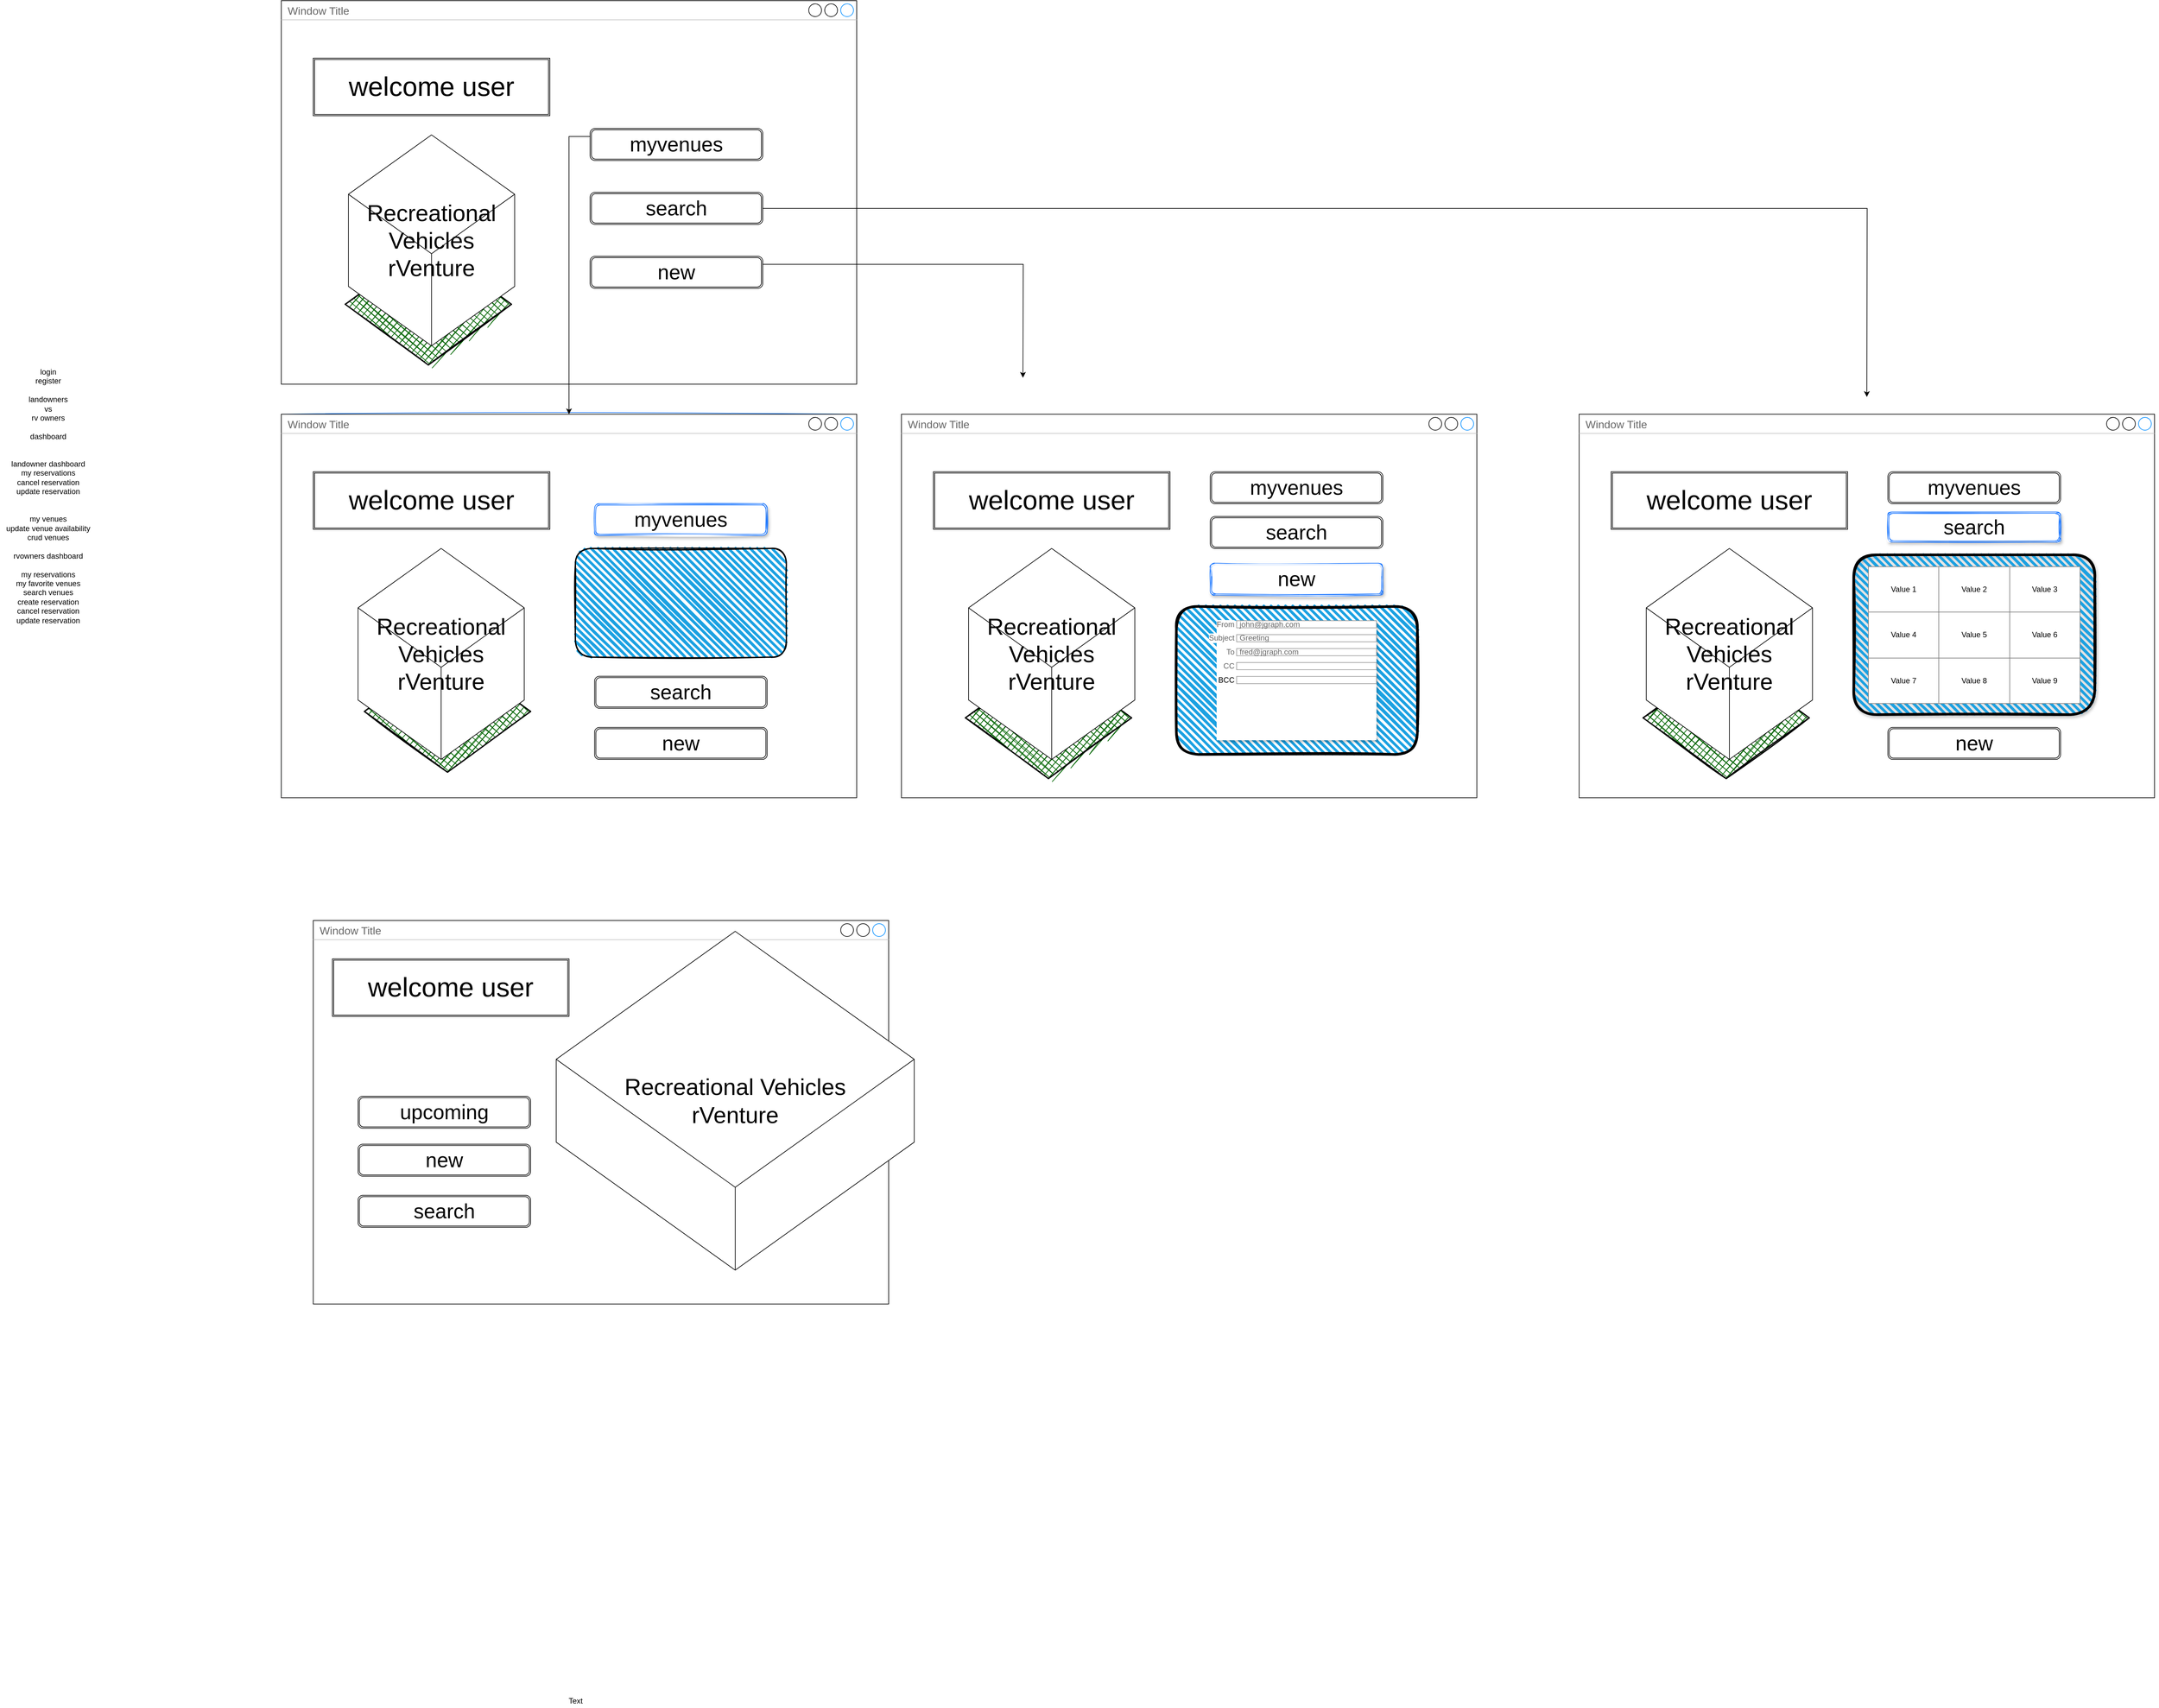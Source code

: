 <mxfile version="13.7.5" type="github">
  <diagram name="Page-1" id="f1b7ffb7-ca1e-a977-7cf5-a751b3c06c05">
    <mxGraphModel dx="3046" dy="5310" grid="1" gridSize="10" guides="1" tooltips="1" connect="1" arrows="1" fold="1" page="1" pageScale="1" pageWidth="826" pageHeight="1169" background="#ffffff" math="0" shadow="0">
      <root>
        <mxCell id="0" />
        <mxCell id="1" parent="0" />
        <mxCell id="6JME2ySkFKjzwElfkABd-64" value="login&lt;br&gt;register&lt;br&gt;&lt;br&gt;landowners&lt;br&gt;vs&lt;br&gt;rv owners&lt;br&gt;&lt;br&gt;dashboard&lt;br&gt;&lt;br&gt;&lt;br&gt;landowner dashboard&lt;br&gt;my reservations&lt;br&gt;cancel reservation&lt;br&gt;update reservation&lt;br&gt;&lt;br&gt;&lt;br&gt;my venues&lt;br&gt;update venue availability&lt;br&gt;crud venues&lt;br&gt;&lt;br&gt;rvowners dashboard&lt;br&gt;&lt;br&gt;my reservations&lt;br&gt;my favorite venues&lt;br&gt;search venues&lt;br&gt;create reservation&lt;br&gt;cancel reservation&lt;br&gt;update reservation" style="text;html=1;align=center;verticalAlign=middle;resizable=0;points=[];autosize=1;" vertex="1" parent="1">
          <mxGeometry x="-780" y="-2420" width="150" height="390" as="geometry" />
        </mxCell>
        <mxCell id="6JME2ySkFKjzwElfkABd-65" value="Text" style="text;html=1;align=center;verticalAlign=middle;resizable=0;points=[];autosize=1;" vertex="1" parent="1">
          <mxGeometry x="100" y="-350" width="40" height="20" as="geometry" />
        </mxCell>
        <mxCell id="6JME2ySkFKjzwElfkABd-75" value="Window Title" style="strokeWidth=1;shadow=0;dashed=0;align=center;html=1;shape=mxgraph.mockup.containers.window;align=left;verticalAlign=top;spacingLeft=8;strokeColor2=#008cff;strokeColor3=#c4c4c4;fontColor=#666666;mainText=;fontSize=17;labelBackgroundColor=none;" vertex="1" parent="1">
          <mxGeometry x="-290" y="-1561" width="900" height="600" as="geometry" />
        </mxCell>
        <mxCell id="6JME2ySkFKjzwElfkABd-76" value="&lt;font style=&quot;font-size: 36px&quot;&gt;Recreational Vehicles&lt;br&gt;rVenture&lt;/font&gt;" style="html=1;whiteSpace=wrap;shape=isoCube2;backgroundOutline=1;isoAngle=21.855;rotation=0;" vertex="1" parent="1">
          <mxGeometry x="90" y="-1544" width="560" height="530" as="geometry" />
        </mxCell>
        <mxCell id="6JME2ySkFKjzwElfkABd-77" value="&lt;font style=&quot;font-size: 42px&quot;&gt;welcome user&lt;/font&gt;" style="shape=ext;double=1;rounded=0;whiteSpace=wrap;html=1;" vertex="1" parent="1">
          <mxGeometry x="-260" y="-1501" width="370" height="90" as="geometry" />
        </mxCell>
        <mxCell id="6JME2ySkFKjzwElfkABd-78" value="&lt;font style=&quot;font-size: 32px&quot;&gt;upcoming&lt;/font&gt;" style="shape=ext;double=1;rounded=1;whiteSpace=wrap;html=1;" vertex="1" parent="1">
          <mxGeometry x="-220" y="-1286" width="270" height="50" as="geometry" />
        </mxCell>
        <mxCell id="6JME2ySkFKjzwElfkABd-79" value="&lt;font style=&quot;font-size: 32px&quot;&gt;new&lt;/font&gt;" style="shape=ext;double=1;rounded=1;whiteSpace=wrap;html=1;" vertex="1" parent="1">
          <mxGeometry x="-220" y="-1211" width="270" height="50" as="geometry" />
        </mxCell>
        <mxCell id="6JME2ySkFKjzwElfkABd-80" value="&lt;font style=&quot;font-size: 32px&quot;&gt;search&lt;/font&gt;" style="shape=ext;double=1;rounded=1;whiteSpace=wrap;html=1;" vertex="1" parent="1">
          <mxGeometry x="-220" y="-1131" width="270" height="50" as="geometry" />
        </mxCell>
        <mxCell id="6JME2ySkFKjzwElfkABd-85" value="" style="group;sketch=1;strokeColor=#1C77FF;" vertex="1" connectable="0" parent="1">
          <mxGeometry x="-340" y="-2353" width="900" height="600" as="geometry" />
        </mxCell>
        <mxCell id="6JME2ySkFKjzwElfkABd-67" value="Window Title" style="strokeWidth=1;shadow=0;dashed=0;align=center;html=1;shape=mxgraph.mockup.containers.window;align=left;verticalAlign=top;spacingLeft=8;strokeColor2=#008cff;strokeColor3=#c4c4c4;fontColor=#666666;mainText=;fontSize=17;labelBackgroundColor=none;" vertex="1" parent="6JME2ySkFKjzwElfkABd-85">
          <mxGeometry width="900" height="600" as="geometry" />
        </mxCell>
        <mxCell id="6JME2ySkFKjzwElfkABd-74" value="" style="rhombus;whiteSpace=wrap;html=1;strokeWidth=2;fillWeight=-1;hachureGap=8;fillStyle=cross-hatch;fillColor=#006600;sketch=1;rotation=0;" vertex="1" parent="6JME2ySkFKjzwElfkABd-85">
          <mxGeometry x="130" y="370" width="260" height="190" as="geometry" />
        </mxCell>
        <mxCell id="6JME2ySkFKjzwElfkABd-72" value="&lt;font style=&quot;font-size: 36px&quot;&gt;Recreational Vehicles&lt;br&gt;rVenture&lt;/font&gt;" style="html=1;whiteSpace=wrap;shape=isoCube2;backgroundOutline=1;isoAngle=21.855;rotation=0;" vertex="1" parent="6JME2ySkFKjzwElfkABd-85">
          <mxGeometry x="120" y="210" width="260" height="330" as="geometry" />
        </mxCell>
        <mxCell id="6JME2ySkFKjzwElfkABd-68" value="&lt;font style=&quot;font-size: 42px&quot;&gt;welcome user&lt;/font&gt;" style="shape=ext;double=1;rounded=0;whiteSpace=wrap;html=1;" vertex="1" parent="6JME2ySkFKjzwElfkABd-85">
          <mxGeometry x="50" y="90" width="370" height="90" as="geometry" />
        </mxCell>
        <mxCell id="6JME2ySkFKjzwElfkABd-69" value="&lt;font style=&quot;font-size: 32px&quot;&gt;myvenues&lt;/font&gt;" style="shape=ext;double=1;rounded=1;whiteSpace=wrap;html=1;strokeColor=#1C77FF;sketch=1;shadow=1;glass=0;" vertex="1" parent="6JME2ySkFKjzwElfkABd-85">
          <mxGeometry x="490" y="140" width="270" height="50" as="geometry" />
        </mxCell>
        <mxCell id="6JME2ySkFKjzwElfkABd-70" value="&lt;font style=&quot;font-size: 32px&quot;&gt;new&lt;/font&gt;" style="shape=ext;double=1;rounded=1;whiteSpace=wrap;html=1;" vertex="1" parent="6JME2ySkFKjzwElfkABd-85">
          <mxGeometry x="490" y="490" width="270" height="50" as="geometry" />
        </mxCell>
        <mxCell id="6JME2ySkFKjzwElfkABd-71" value="&lt;font style=&quot;font-size: 32px&quot;&gt;search&lt;/font&gt;" style="shape=ext;double=1;rounded=1;whiteSpace=wrap;html=1;" vertex="1" parent="6JME2ySkFKjzwElfkABd-85">
          <mxGeometry x="490" y="410" width="270" height="50" as="geometry" />
        </mxCell>
        <mxCell id="6JME2ySkFKjzwElfkABd-81" value="&lt;span style=&quot;color: rgba(0 , 0 , 0 , 0) ; font-family: monospace ; font-size: 0px&quot;&gt;%3CmxGraphModel%3E%3Croot%3E%3CmxCell%20id%3D%220%22%2F%3E%3CmxCell%20id%3D%221%22%20parent%3D%220%22%2F%3E%3CmxCell%20id%3D%222%22%20value%3D%22%22%20style%3D%22group%22%20vertex%3D%221%22%20connectable%3D%220%22%20parent%3D%221%22%3E%3CmxGeometry%20x%3D%22-340%22%20y%3D%22-3000%22%20width%3D%22900%22%20height%3D%22600%22%20as%3D%22geometry%22%2F%3E%3C%2FmxCell%3E%3CmxCell%20id%3D%223%22%20value%3D%22%22%20style%3D%22group%22%20vertex%3D%221%22%20connectable%3D%220%22%20parent%3D%222%22%3E%3CmxGeometry%20width%3D%22900%22%20height%3D%22600%22%20as%3D%22geometry%22%2F%3E%3C%2FmxCell%3E%3CmxCell%20id%3D%224%22%20value%3D%22Window%20Title%22%20style%3D%22strokeWidth%3D1%3Bshadow%3D0%3Bdashed%3D0%3Balign%3Dcenter%3Bhtml%3D1%3Bshape%3Dmxgraph.mockup.containers.window%3Balign%3Dleft%3BverticalAlign%3Dtop%3BspacingLeft%3D8%3BstrokeColor2%3D%23008cff%3BstrokeColor3%3D%23c4c4c4%3BfontColor%3D%23666666%3BmainText%3D%3BfontSize%3D17%3BlabelBackgroundColor%3Dnone%3B%22%20vertex%3D%221%22%20parent%3D%223%22%3E%3CmxGeometry%20width%3D%22900%22%20height%3D%22600%22%20as%3D%22geometry%22%2F%3E%3C%2FmxCell%3E%3CmxCell%20id%3D%225%22%20value%3D%22%22%20style%3D%22rhombus%3BwhiteSpace%3Dwrap%3Bhtml%3D1%3BstrokeWidth%3D2%3BfillWeight%3D-1%3BhachureGap%3D8%3BfillStyle%3Dcross-hatch%3BfillColor%3D%23006600%3Bsketch%3D1%3Brotation%3D0%3B%22%20vertex%3D%221%22%20parent%3D%223%22%3E%3CmxGeometry%20x%3D%22100%22%20y%3D%22380%22%20width%3D%22260%22%20height%3D%22190%22%20as%3D%22geometry%22%2F%3E%3C%2FmxCell%3E%3CmxCell%20id%3D%226%22%20value%3D%22%26lt%3Bfont%20style%3D%26quot%3Bfont-size%3A%2036px%26quot%3B%26gt%3BRecreational%20Vehicles%26lt%3Bbr%26gt%3BrVenture%26lt%3B%2Ffont%26gt%3B%22%20style%3D%22html%3D1%3BwhiteSpace%3Dwrap%3Bshape%3DisoCube2%3BbackgroundOutline%3D1%3BisoAngle%3D21.855%3Brotation%3D0%3B%22%20vertex%3D%221%22%20parent%3D%223%22%3E%3CmxGeometry%20x%3D%22105%22%20y%3D%22210%22%20width%3D%22260%22%20height%3D%22330%22%20as%3D%22geometry%22%2F%3E%3C%2FmxCell%3E%3CmxCell%20id%3D%227%22%20value%3D%22%26lt%3Bfont%20style%3D%26quot%3Bfont-size%3A%2042px%26quot%3B%26gt%3Bwelcome%20user%26lt%3B%2Ffont%26gt%3B%22%20style%3D%22shape%3Dext%3Bdouble%3D1%3Brounded%3D0%3BwhiteSpace%3Dwrap%3Bhtml%3D1%3B%22%20vertex%3D%221%22%20parent%3D%223%22%3E%3CmxGeometry%20x%3D%2250%22%20y%3D%2290%22%20width%3D%22370%22%20height%3D%2290%22%20as%3D%22geometry%22%2F%3E%3C%2FmxCell%3E%3CmxCell%20id%3D%228%22%20value%3D%22%26lt%3Bfont%20style%3D%26quot%3Bfont-size%3A%2032px%26quot%3B%26gt%3Bmyvenues%26lt%3B%2Ffont%26gt%3B%22%20style%3D%22shape%3Dext%3Bdouble%3D1%3Brounded%3D1%3BwhiteSpace%3Dwrap%3Bhtml%3D1%3B%22%20vertex%3D%221%22%20parent%3D%223%22%3E%3CmxGeometry%20x%3D%22483%22%20y%3D%22200%22%20width%3D%22270%22%20height%3D%2250%22%20as%3D%22geometry%22%2F%3E%3C%2FmxCell%3E%3CmxCell%20id%3D%229%22%20value%3D%22%26lt%3Bfont%20style%3D%26quot%3Bfont-size%3A%2032px%26quot%3B%26gt%3Bnew%26lt%3B%2Ffont%26gt%3B%22%20style%3D%22shape%3Dext%3Bdouble%3D1%3Brounded%3D1%3BwhiteSpace%3Dwrap%3Bhtml%3D1%3B%22%20vertex%3D%221%22%20parent%3D%223%22%3E%3CmxGeometry%20x%3D%22483%22%20y%3D%22400%22%20width%3D%22270%22%20height%3D%2250%22%20as%3D%22geometry%22%2F%3E%3C%2FmxCell%3E%3CmxCell%20id%3D%2210%22%20value%3D%22%26lt%3Bfont%20style%3D%26quot%3Bfont-size%3A%2032px%26quot%3B%26gt%3Bsearch%26lt%3B%2Ffont%26gt%3B%22%20style%3D%22shape%3Dext%3Bdouble%3D1%3Brounded%3D1%3BwhiteSpace%3Dwrap%3Bhtml%3D1%3B%22%20vertex%3D%221%22%20parent%3D%223%22%3E%3CmxGeometry%20x%3D%22483%22%20y%3D%22300%22%20width%3D%22270%22%20height%3D%2250%22%20as%3D%22geometry%22%2F%3E%3C%2FmxCell%3E%3C%2Froot%3E%3C%2FmxGraphModel%3E&lt;/span&gt;" style="rounded=1;whiteSpace=wrap;html=1;strokeWidth=2;fillWeight=4;hachureGap=8;hachureAngle=45;fillColor=#1ba1e2;sketch=1;" vertex="1" parent="6JME2ySkFKjzwElfkABd-85">
          <mxGeometry x="460" y="210" width="330" height="170" as="geometry" />
        </mxCell>
        <mxCell id="6JME2ySkFKjzwElfkABd-99" value="" style="group" vertex="1" connectable="0" parent="1">
          <mxGeometry x="-340" y="-3000" width="900" height="600" as="geometry" />
        </mxCell>
        <mxCell id="6JME2ySkFKjzwElfkABd-86" value="" style="group" vertex="1" connectable="0" parent="6JME2ySkFKjzwElfkABd-99">
          <mxGeometry width="900" height="600" as="geometry" />
        </mxCell>
        <mxCell id="6JME2ySkFKjzwElfkABd-87" value="Window Title" style="strokeWidth=1;shadow=0;dashed=0;align=center;html=1;shape=mxgraph.mockup.containers.window;align=left;verticalAlign=top;spacingLeft=8;strokeColor2=#008cff;strokeColor3=#c4c4c4;fontColor=#666666;mainText=;fontSize=17;labelBackgroundColor=none;" vertex="1" parent="6JME2ySkFKjzwElfkABd-86">
          <mxGeometry width="900" height="600" as="geometry" />
        </mxCell>
        <mxCell id="6JME2ySkFKjzwElfkABd-88" value="" style="rhombus;whiteSpace=wrap;html=1;strokeWidth=2;fillWeight=-1;hachureGap=8;fillStyle=cross-hatch;fillColor=#006600;sketch=1;rotation=0;" vertex="1" parent="6JME2ySkFKjzwElfkABd-86">
          <mxGeometry x="100" y="380" width="260" height="190" as="geometry" />
        </mxCell>
        <mxCell id="6JME2ySkFKjzwElfkABd-89" value="&lt;font style=&quot;font-size: 36px&quot;&gt;Recreational Vehicles&lt;br&gt;rVenture&lt;/font&gt;" style="html=1;whiteSpace=wrap;shape=isoCube2;backgroundOutline=1;isoAngle=21.855;rotation=0;" vertex="1" parent="6JME2ySkFKjzwElfkABd-86">
          <mxGeometry x="105" y="210" width="260" height="330" as="geometry" />
        </mxCell>
        <mxCell id="6JME2ySkFKjzwElfkABd-90" value="&lt;font style=&quot;font-size: 42px&quot;&gt;welcome user&lt;/font&gt;" style="shape=ext;double=1;rounded=0;whiteSpace=wrap;html=1;" vertex="1" parent="6JME2ySkFKjzwElfkABd-86">
          <mxGeometry x="50" y="90" width="370" height="90" as="geometry" />
        </mxCell>
        <mxCell id="6JME2ySkFKjzwElfkABd-91" value="&lt;font style=&quot;font-size: 32px&quot;&gt;myvenues&lt;/font&gt;" style="shape=ext;double=1;rounded=1;whiteSpace=wrap;html=1;" vertex="1" parent="6JME2ySkFKjzwElfkABd-86">
          <mxGeometry x="483" y="200" width="270" height="50" as="geometry" />
        </mxCell>
        <mxCell id="6JME2ySkFKjzwElfkABd-92" value="&lt;font style=&quot;font-size: 32px&quot;&gt;new&lt;/font&gt;" style="shape=ext;double=1;rounded=1;whiteSpace=wrap;html=1;" vertex="1" parent="6JME2ySkFKjzwElfkABd-86">
          <mxGeometry x="483" y="400" width="270" height="50" as="geometry" />
        </mxCell>
        <mxCell id="6JME2ySkFKjzwElfkABd-93" value="&lt;font style=&quot;font-size: 32px&quot;&gt;search&lt;/font&gt;" style="shape=ext;double=1;rounded=1;whiteSpace=wrap;html=1;" vertex="1" parent="6JME2ySkFKjzwElfkABd-86">
          <mxGeometry x="483" y="300" width="270" height="50" as="geometry" />
        </mxCell>
        <mxCell id="6JME2ySkFKjzwElfkABd-100" value="" style="group;shadow=1;strokeWidth=4;rounded=0;glass=0;sketch=1;perimeterSpacing=3;" vertex="1" connectable="0" parent="1">
          <mxGeometry x="630" y="-2353" width="900" height="600" as="geometry" />
        </mxCell>
        <mxCell id="6JME2ySkFKjzwElfkABd-101" value="" style="group" vertex="1" connectable="0" parent="6JME2ySkFKjzwElfkABd-100">
          <mxGeometry width="900" height="600" as="geometry" />
        </mxCell>
        <mxCell id="6JME2ySkFKjzwElfkABd-102" value="Window Title" style="strokeWidth=1;shadow=0;dashed=0;align=center;html=1;shape=mxgraph.mockup.containers.window;align=left;verticalAlign=top;spacingLeft=8;strokeColor2=#008cff;strokeColor3=#c4c4c4;fontColor=#666666;mainText=;fontSize=17;labelBackgroundColor=none;" vertex="1" parent="6JME2ySkFKjzwElfkABd-101">
          <mxGeometry width="900" height="600" as="geometry" />
        </mxCell>
        <mxCell id="6JME2ySkFKjzwElfkABd-137" value="&lt;span style=&quot;color: rgba(0 , 0 , 0 , 0) ; font-family: monospace ; font-size: 0px ; background-color: rgb(255 , 255 , 255)&quot;&gt;%3CmxGraphModel%3E%3Croot%3E%3CmxCell%20id%3D%220%22%2F%3E%3CmxCell%20id%3D%221%22%20parent%3D%220%22%2F%3E%3CmxCell%20id%3D%222%22%20value%3D%22%22%20style%3D%22group%22%20vertex%3D%221%22%20connectable%3D%220%22%20parent%3D%221%22%3E%3CmxGeometry%20x%3D%22-340%22%20y%3D%22-3000%22%20width%3D%22900%22%20height%3D%22600%22%20as%3D%22geometry%22%2F%3E%3C%2FmxCell%3E%3CmxCell%20id%3D%223%22%20value%3D%22%22%20style%3D%22group%22%20vertex%3D%221%22%20connectable%3D%220%22%20parent%3D%222%22%3E%3CmxGeometry%20width%3D%22900%22%20height%3D%22600%22%20as%3D%22geometry%22%2F%3E%3C%2FmxCell%3E%3CmxCell%20id%3D%224%22%20value%3D%22Window%20Title%22%20style%3D%22strokeWidth%3D1%3Bshadow%3D0%3Bdashed%3D0%3Balign%3Dcenter%3Bhtml%3D1%3Bshape%3Dmxgraph.mockup.containers.window%3Balign%3Dleft%3BverticalAlign%3Dtop%3BspacingLeft%3D8%3BstrokeColor2%3D%23008cff%3BstrokeColor3%3D%23c4c4c4%3BfontColor%3D%23666666%3BmainText%3D%3BfontSize%3D17%3BlabelBackgroundColor%3Dnone%3B%22%20vertex%3D%221%22%20parent%3D%223%22%3E%3CmxGeometry%20width%3D%22900%22%20height%3D%22600%22%20as%3D%22geometry%22%2F%3E%3C%2FmxCell%3E%3CmxCell%20id%3D%225%22%20value%3D%22%22%20style%3D%22rhombus%3BwhiteSpace%3Dwrap%3Bhtml%3D1%3BstrokeWidth%3D2%3BfillWeight%3D-1%3BhachureGap%3D8%3BfillStyle%3Dcross-hatch%3BfillColor%3D%23006600%3Bsketch%3D1%3Brotation%3D0%3B%22%20vertex%3D%221%22%20parent%3D%223%22%3E%3CmxGeometry%20x%3D%22100%22%20y%3D%22380%22%20width%3D%22260%22%20height%3D%22190%22%20as%3D%22geometry%22%2F%3E%3C%2FmxCell%3E%3CmxCell%20id%3D%226%22%20value%3D%22%26lt%3Bfont%20style%3D%26quot%3Bfont-size%3A%2036px%26quot%3B%26gt%3BRecreational%20Vehicles%26lt%3Bbr%26gt%3BrVenture%26lt%3B%2Ffont%26gt%3B%22%20style%3D%22html%3D1%3BwhiteSpace%3Dwrap%3Bshape%3DisoCube2%3BbackgroundOutline%3D1%3BisoAngle%3D21.855%3Brotation%3D0%3B%22%20vertex%3D%221%22%20parent%3D%223%22%3E%3CmxGeometry%20x%3D%22105%22%20y%3D%22210%22%20width%3D%22260%22%20height%3D%22330%22%20as%3D%22geometry%22%2F%3E%3C%2FmxCell%3E%3CmxCell%20id%3D%227%22%20value%3D%22%26lt%3Bfont%20style%3D%26quot%3Bfont-size%3A%2042px%26quot%3B%26gt%3Bwelcome%20user%26lt%3B%2Ffont%26gt%3B%22%20style%3D%22shape%3Dext%3Bdouble%3D1%3Brounded%3D0%3BwhiteSpace%3Dwrap%3Bhtml%3D1%3B%22%20vertex%3D%221%22%20parent%3D%223%22%3E%3CmxGeometry%20x%3D%2250%22%20y%3D%2290%22%20width%3D%22370%22%20height%3D%2290%22%20as%3D%22geometry%22%2F%3E%3C%2FmxCell%3E%3CmxCell%20id%3D%228%22%20value%3D%22%26lt%3Bfont%20style%3D%26quot%3Bfont-size%3A%2032px%26quot%3B%26gt%3Bmyvenues%26lt%3B%2Ffont%26gt%3B%22%20style%3D%22shape%3Dext%3Bdouble%3D1%3Brounded%3D1%3BwhiteSpace%3Dwrap%3Bhtml%3D1%3B%22%20vertex%3D%221%22%20parent%3D%223%22%3E%3CmxGeometry%20x%3D%22483%22%20y%3D%22200%22%20width%3D%22270%22%20height%3D%2250%22%20as%3D%22geometry%22%2F%3E%3C%2FmxCell%3E%3CmxCell%20id%3D%229%22%20value%3D%22%26lt%3Bfont%20style%3D%26quot%3Bfont-size%3A%2032px%26quot%3B%26gt%3Bnew%26lt%3B%2Ffont%26gt%3B%22%20style%3D%22shape%3Dext%3Bdouble%3D1%3Brounded%3D1%3BwhiteSpace%3Dwrap%3Bhtml%3D1%3B%22%20vertex%3D%221%22%20parent%3D%223%22%3E%3CmxGeometry%20x%3D%22483%22%20y%3D%22400%22%20width%3D%22270%22%20height%3D%2250%22%20as%3D%22geometry%22%2F%3E%3C%2FmxCell%3E%3CmxCell%20id%3D%2210%22%20value%3D%22%26lt%3Bfont%20style%3D%26quot%3Bfont-size%3A%2032px%26quot%3B%26gt%3Bsearch%26lt%3B%2Ffont%26gt%3B%22%20style%3D%22shape%3Dext%3Bdouble%3D1%3Brounded%3D1%3BwhiteSpace%3Dwrap%3Bhtml%3D1%3B%22%20vertex%3D%221%22%20parent%3D%223%22%3E%3CmxGeometry%20x%3D%22483%22%20y%3D%22300%22%20width%3D%22270%22%20height%3D%2250%22%20as%3D%22geometry%22%2F%3E%3C%2FmxCell%3E%3C%2Froot%3E%3C%2FmxGraphModel%3E&lt;/span&gt;" style="rounded=1;whiteSpace=wrap;html=1;strokeWidth=4;fillWeight=4;hachureGap=8;hachureAngle=45;fillColor=#1ba1e2;sketch=1;" vertex="1" parent="6JME2ySkFKjzwElfkABd-101">
          <mxGeometry x="430" y="300.75" width="377" height="231.5" as="geometry" />
        </mxCell>
        <mxCell id="6JME2ySkFKjzwElfkABd-103" value="" style="rhombus;whiteSpace=wrap;html=1;strokeWidth=2;fillWeight=-1;hachureGap=8;fillStyle=cross-hatch;fillColor=#006600;sketch=1;rotation=0;" vertex="1" parent="6JME2ySkFKjzwElfkABd-101">
          <mxGeometry x="100" y="380" width="260" height="190" as="geometry" />
        </mxCell>
        <mxCell id="6JME2ySkFKjzwElfkABd-104" value="&lt;font style=&quot;font-size: 36px&quot;&gt;Recreational Vehicles&lt;br&gt;rVenture&lt;/font&gt;" style="html=1;whiteSpace=wrap;shape=isoCube2;backgroundOutline=1;isoAngle=21.855;rotation=0;" vertex="1" parent="6JME2ySkFKjzwElfkABd-101">
          <mxGeometry x="105" y="210" width="260" height="330" as="geometry" />
        </mxCell>
        <mxCell id="6JME2ySkFKjzwElfkABd-105" value="&lt;font style=&quot;font-size: 42px&quot;&gt;welcome user&lt;/font&gt;" style="shape=ext;double=1;rounded=0;whiteSpace=wrap;html=1;" vertex="1" parent="6JME2ySkFKjzwElfkABd-101">
          <mxGeometry x="50" y="90" width="370" height="90" as="geometry" />
        </mxCell>
        <mxCell id="6JME2ySkFKjzwElfkABd-106" value="&lt;font style=&quot;font-size: 32px&quot;&gt;myvenues&lt;/font&gt;" style="shape=ext;double=1;rounded=1;whiteSpace=wrap;html=1;" vertex="1" parent="6JME2ySkFKjzwElfkABd-101">
          <mxGeometry x="483" y="90" width="270" height="50" as="geometry" />
        </mxCell>
        <mxCell id="6JME2ySkFKjzwElfkABd-107" value="&lt;font style=&quot;font-size: 32px&quot;&gt;new&lt;/font&gt;" style="shape=ext;double=1;rounded=1;whiteSpace=wrap;html=1;glass=1;sketch=1;shadow=1;strokeColor=#1C77FF;" vertex="1" parent="6JME2ySkFKjzwElfkABd-101">
          <mxGeometry x="483" y="233" width="270" height="50" as="geometry" />
        </mxCell>
        <mxCell id="6JME2ySkFKjzwElfkABd-108" value="&lt;font style=&quot;font-size: 32px&quot;&gt;search&lt;/font&gt;" style="shape=ext;double=1;rounded=1;whiteSpace=wrap;html=1;" vertex="1" parent="6JME2ySkFKjzwElfkABd-101">
          <mxGeometry x="483" y="160" width="270" height="50" as="geometry" />
        </mxCell>
        <mxCell id="6JME2ySkFKjzwElfkABd-136" value="" style="group;strokeWidth=5;shadow=1;fillColor=#ffffff;sketch=0;" vertex="1" connectable="0" parent="6JME2ySkFKjzwElfkABd-101">
          <mxGeometry x="493" y="323" width="250" height="187" as="geometry" />
        </mxCell>
        <mxCell id="6JME2ySkFKjzwElfkABd-125" value="From" style="strokeWidth=1;shadow=0;dashed=0;align=center;html=1;shape=mxgraph.mockup.forms.anchor;align=right;spacingRight=2;fontColor=#666666;labelBackgroundColor=#ffffff;" vertex="1" parent="6JME2ySkFKjzwElfkABd-136">
          <mxGeometry width="31.25" height="11.22" as="geometry" />
        </mxCell>
        <mxCell id="6JME2ySkFKjzwElfkABd-126" value="john@jgraph.com" style="strokeWidth=1;shadow=0;dashed=0;align=center;html=1;shape=mxgraph.mockup.forms.rrect;fillColor=#ffffff;rSize=0;fontColor=#666666;align=left;spacingLeft=3;strokeColor=#999999;" vertex="1" parent="6JME2ySkFKjzwElfkABd-136">
          <mxGeometry x="31.25" width="218.75" height="11.22" as="geometry" />
        </mxCell>
        <mxCell id="6JME2ySkFKjzwElfkABd-127" value="Subject" style="strokeWidth=1;shadow=0;dashed=0;align=center;html=1;shape=mxgraph.mockup.forms.anchor;align=right;spacingRight=2;fontColor=#666666;labelBackgroundColor=#ffffff;" vertex="1" parent="6JME2ySkFKjzwElfkABd-136">
          <mxGeometry y="21.817" width="31.25" height="11.22" as="geometry" />
        </mxCell>
        <mxCell id="6JME2ySkFKjzwElfkABd-128" value="Greeting" style="strokeWidth=1;shadow=0;dashed=0;align=center;html=1;shape=mxgraph.mockup.forms.rrect;fillColor=#ffffff;rSize=0;fontColor=#666666;align=left;spacingLeft=3;strokeColor=#999999;" vertex="1" parent="6JME2ySkFKjzwElfkABd-136">
          <mxGeometry x="31.25" y="21.817" width="218.75" height="11.22" as="geometry" />
        </mxCell>
        <mxCell id="6JME2ySkFKjzwElfkABd-129" value="To" style="strokeWidth=1;shadow=0;dashed=0;align=center;html=1;shape=mxgraph.mockup.forms.anchor;align=right;spacingRight=2;fontColor=#666666;labelBackgroundColor=#ffffff;" vertex="1" parent="6JME2ySkFKjzwElfkABd-136">
          <mxGeometry y="43.633" width="31.25" height="11.22" as="geometry" />
        </mxCell>
        <mxCell id="6JME2ySkFKjzwElfkABd-130" value="fred@jgraph.com" style="strokeWidth=1;shadow=0;dashed=0;align=center;html=1;shape=mxgraph.mockup.forms.rrect;fillColor=#ffffff;rSize=0;fontColor=#666666;align=left;spacingLeft=3;strokeColor=#999999;" vertex="1" parent="6JME2ySkFKjzwElfkABd-136">
          <mxGeometry x="31.25" y="43.633" width="218.75" height="11.22" as="geometry" />
        </mxCell>
        <mxCell id="6JME2ySkFKjzwElfkABd-131" value="CC" style="strokeWidth=1;shadow=0;dashed=0;align=center;html=1;shape=mxgraph.mockup.forms.anchor;align=right;spacingRight=2;fontColor=#666666;labelBackgroundColor=#ffffff;" vertex="1" parent="6JME2ySkFKjzwElfkABd-136">
          <mxGeometry y="65.45" width="31.25" height="11.22" as="geometry" />
        </mxCell>
        <mxCell id="6JME2ySkFKjzwElfkABd-132" value="" style="strokeWidth=1;shadow=0;dashed=0;align=center;html=1;shape=mxgraph.mockup.forms.rrect;fillColor=#ffffff;rSize=0;fontColor=#666666;align=left;spacingLeft=3;strokeColor=#999999;" vertex="1" parent="6JME2ySkFKjzwElfkABd-136">
          <mxGeometry x="31.25" y="65.45" width="218.75" height="11.22" as="geometry" />
        </mxCell>
        <mxCell id="6JME2ySkFKjzwElfkABd-133" value="&lt;span style=&quot;&quot;&gt;BCC&lt;/span&gt;" style="strokeWidth=1;shadow=0;dashed=0;align=center;html=1;shape=mxgraph.mockup.forms.anchor;align=right;spacingRight=2;strokeColor=#1C77FF;labelBackgroundColor=#ffffff;labelBorderColor=none;" vertex="1" parent="6JME2ySkFKjzwElfkABd-136">
          <mxGeometry y="87.267" width="31.25" height="11.22" as="geometry" />
        </mxCell>
        <mxCell id="6JME2ySkFKjzwElfkABd-134" value="" style="strokeWidth=1;shadow=0;dashed=0;align=center;html=1;shape=mxgraph.mockup.forms.rrect;fillColor=#ffffff;rSize=0;fontColor=#666666;align=left;spacingLeft=3;strokeColor=#999999;" vertex="1" parent="6JME2ySkFKjzwElfkABd-136">
          <mxGeometry x="31.25" y="87.267" width="218.75" height="11.22" as="geometry" />
        </mxCell>
        <mxCell id="6JME2ySkFKjzwElfkABd-135" value="" style="strokeWidth=1;shadow=0;dashed=0;align=center;html=1;shape=mxgraph.mockup.forms.rrect;fillColor=#ffffff;rSize=0;fontColor=#666666;align=left;spacingLeft=3;verticalAlign=top;whiteSpace=wrap;strokeColor=none;" vertex="1" parent="6JME2ySkFKjzwElfkABd-136">
          <mxGeometry y="109.083" width="250" height="77.917" as="geometry" />
        </mxCell>
        <mxCell id="6JME2ySkFKjzwElfkABd-109" value="" style="group;rounded=1;sketch=1;shadow=1;" vertex="1" connectable="0" parent="1">
          <mxGeometry x="1690" y="-2353" width="900" height="600" as="geometry" />
        </mxCell>
        <mxCell id="6JME2ySkFKjzwElfkABd-110" value="" style="group;sketch=1;shadow=1;rounded=1;" vertex="1" connectable="0" parent="6JME2ySkFKjzwElfkABd-109">
          <mxGeometry width="900" height="600" as="geometry" />
        </mxCell>
        <mxCell id="6JME2ySkFKjzwElfkABd-111" value="Window Title" style="strokeWidth=1;shadow=0;dashed=0;align=center;html=1;shape=mxgraph.mockup.containers.window;align=left;verticalAlign=top;spacingLeft=8;strokeColor2=#008cff;strokeColor3=#c4c4c4;fontColor=#666666;mainText=;fontSize=17;labelBackgroundColor=none;" vertex="1" parent="6JME2ySkFKjzwElfkABd-110">
          <mxGeometry width="900" height="600" as="geometry" />
        </mxCell>
        <mxCell id="6JME2ySkFKjzwElfkABd-112" value="" style="rhombus;whiteSpace=wrap;html=1;strokeWidth=2;fillWeight=-1;hachureGap=8;fillStyle=cross-hatch;fillColor=#006600;sketch=1;rotation=0;" vertex="1" parent="6JME2ySkFKjzwElfkABd-110">
          <mxGeometry x="100" y="380" width="260" height="190" as="geometry" />
        </mxCell>
        <mxCell id="6JME2ySkFKjzwElfkABd-113" value="&lt;font style=&quot;font-size: 36px&quot;&gt;Recreational Vehicles&lt;br&gt;rVenture&lt;/font&gt;" style="html=1;whiteSpace=wrap;shape=isoCube2;backgroundOutline=1;isoAngle=21.855;rotation=0;" vertex="1" parent="6JME2ySkFKjzwElfkABd-110">
          <mxGeometry x="105" y="210" width="260" height="330" as="geometry" />
        </mxCell>
        <mxCell id="6JME2ySkFKjzwElfkABd-114" value="&lt;font style=&quot;font-size: 42px&quot;&gt;welcome user&lt;/font&gt;" style="shape=ext;double=1;rounded=0;whiteSpace=wrap;html=1;" vertex="1" parent="6JME2ySkFKjzwElfkABd-110">
          <mxGeometry x="50" y="90" width="370" height="90" as="geometry" />
        </mxCell>
        <mxCell id="6JME2ySkFKjzwElfkABd-115" value="&lt;font style=&quot;font-size: 32px&quot;&gt;myvenues&lt;/font&gt;" style="shape=ext;double=1;rounded=1;whiteSpace=wrap;html=1;" vertex="1" parent="6JME2ySkFKjzwElfkABd-110">
          <mxGeometry x="483" y="90" width="270" height="50" as="geometry" />
        </mxCell>
        <mxCell id="6JME2ySkFKjzwElfkABd-116" value="&lt;font style=&quot;font-size: 32px&quot;&gt;new&lt;/font&gt;" style="shape=ext;double=1;rounded=1;whiteSpace=wrap;html=1;" vertex="1" parent="6JME2ySkFKjzwElfkABd-110">
          <mxGeometry x="483" y="490" width="270" height="50" as="geometry" />
        </mxCell>
        <mxCell id="6JME2ySkFKjzwElfkABd-117" value="&lt;font style=&quot;font-size: 32px&quot;&gt;search&lt;/font&gt;" style="shape=ext;double=1;rounded=1;whiteSpace=wrap;html=1;strokeColor=#1C77FF;shadow=1;sketch=1;" vertex="1" parent="6JME2ySkFKjzwElfkABd-110">
          <mxGeometry x="483" y="153" width="270" height="47" as="geometry" />
        </mxCell>
        <mxCell id="6JME2ySkFKjzwElfkABd-138" value="&lt;span style=&quot;color: rgba(0 , 0 , 0 , 0) ; font-family: monospace ; font-size: 0px ; background-color: rgb(255 , 255 , 255)&quot;&gt;%3CmxGraphModel%3E%3Croot%3E%3CmxCell%20id%3D%220%22%2F%3E%3CmxCell%20id%3D%221%22%20parent%3D%220%22%2F%3E%3CmxCell%20id%3D%222%22%20value%3D%22%22%20style%3D%22group%22%20vertex%3D%221%22%20connectable%3D%220%22%20parent%3D%221%22%3E%3CmxGeometry%20x%3D%22-340%22%20y%3D%22-3000%22%20width%3D%22900%22%20height%3D%22600%22%20as%3D%22geometry%22%2F%3E%3C%2FmxCell%3E%3CmxCell%20id%3D%223%22%20value%3D%22%22%20style%3D%22group%22%20vertex%3D%221%22%20connectable%3D%220%22%20parent%3D%222%22%3E%3CmxGeometry%20width%3D%22900%22%20height%3D%22600%22%20as%3D%22geometry%22%2F%3E%3C%2FmxCell%3E%3CmxCell%20id%3D%224%22%20value%3D%22Window%20Title%22%20style%3D%22strokeWidth%3D1%3Bshadow%3D0%3Bdashed%3D0%3Balign%3Dcenter%3Bhtml%3D1%3Bshape%3Dmxgraph.mockup.containers.window%3Balign%3Dleft%3BverticalAlign%3Dtop%3BspacingLeft%3D8%3BstrokeColor2%3D%23008cff%3BstrokeColor3%3D%23c4c4c4%3BfontColor%3D%23666666%3BmainText%3D%3BfontSize%3D17%3BlabelBackgroundColor%3Dnone%3B%22%20vertex%3D%221%22%20parent%3D%223%22%3E%3CmxGeometry%20width%3D%22900%22%20height%3D%22600%22%20as%3D%22geometry%22%2F%3E%3C%2FmxCell%3E%3CmxCell%20id%3D%225%22%20value%3D%22%22%20style%3D%22rhombus%3BwhiteSpace%3Dwrap%3Bhtml%3D1%3BstrokeWidth%3D2%3BfillWeight%3D-1%3BhachureGap%3D8%3BfillStyle%3Dcross-hatch%3BfillColor%3D%23006600%3Bsketch%3D1%3Brotation%3D0%3B%22%20vertex%3D%221%22%20parent%3D%223%22%3E%3CmxGeometry%20x%3D%22100%22%20y%3D%22380%22%20width%3D%22260%22%20height%3D%22190%22%20as%3D%22geometry%22%2F%3E%3C%2FmxCell%3E%3CmxCell%20id%3D%226%22%20value%3D%22%26lt%3Bfont%20style%3D%26quot%3Bfont-size%3A%2036px%26quot%3B%26gt%3BRecreational%20Vehicles%26lt%3Bbr%26gt%3BrVenture%26lt%3B%2Ffont%26gt%3B%22%20style%3D%22html%3D1%3BwhiteSpace%3Dwrap%3Bshape%3DisoCube2%3BbackgroundOutline%3D1%3BisoAngle%3D21.855%3Brotation%3D0%3B%22%20vertex%3D%221%22%20parent%3D%223%22%3E%3CmxGeometry%20x%3D%22105%22%20y%3D%22210%22%20width%3D%22260%22%20height%3D%22330%22%20as%3D%22geometry%22%2F%3E%3C%2FmxCell%3E%3CmxCell%20id%3D%227%22%20value%3D%22%26lt%3Bfont%20style%3D%26quot%3Bfont-size%3A%2042px%26quot%3B%26gt%3Bwelcome%20user%26lt%3B%2Ffont%26gt%3B%22%20style%3D%22shape%3Dext%3Bdouble%3D1%3Brounded%3D0%3BwhiteSpace%3Dwrap%3Bhtml%3D1%3B%22%20vertex%3D%221%22%20parent%3D%223%22%3E%3CmxGeometry%20x%3D%2250%22%20y%3D%2290%22%20width%3D%22370%22%20height%3D%2290%22%20as%3D%22geometry%22%2F%3E%3C%2FmxCell%3E%3CmxCell%20id%3D%228%22%20value%3D%22%26lt%3Bfont%20style%3D%26quot%3Bfont-size%3A%2032px%26quot%3B%26gt%3Bmyvenues%26lt%3B%2Ffont%26gt%3B%22%20style%3D%22shape%3Dext%3Bdouble%3D1%3Brounded%3D1%3BwhiteSpace%3Dwrap%3Bhtml%3D1%3B%22%20vertex%3D%221%22%20parent%3D%223%22%3E%3CmxGeometry%20x%3D%22483%22%20y%3D%22200%22%20width%3D%22270%22%20height%3D%2250%22%20as%3D%22geometry%22%2F%3E%3C%2FmxCell%3E%3CmxCell%20id%3D%229%22%20value%3D%22%26lt%3Bfont%20style%3D%26quot%3Bfont-size%3A%2032px%26quot%3B%26gt%3Bnew%26lt%3B%2Ffont%26gt%3B%22%20style%3D%22shape%3Dext%3Bdouble%3D1%3Brounded%3D1%3BwhiteSpace%3Dwrap%3Bhtml%3D1%3B%22%20vertex%3D%221%22%20parent%3D%223%22%3E%3CmxGeometry%20x%3D%22483%22%20y%3D%22400%22%20width%3D%22270%22%20height%3D%2250%22%20as%3D%22geometry%22%2F%3E%3C%2FmxCell%3E%3CmxCell%20id%3D%2210%22%20value%3D%22%26lt%3Bfont%20style%3D%26quot%3Bfont-size%3A%2032px%26quot%3B%26gt%3Bsearch%26lt%3B%2Ffont%26gt%3B%22%20style%3D%22shape%3Dext%3Bdouble%3D1%3Brounded%3D1%3BwhiteSpace%3Dwrap%3Bhtml%3D1%3B%22%20vertex%3D%221%22%20parent%3D%223%22%3E%3CmxGeometry%20x%3D%22483%22%20y%3D%22300%22%20width%3D%22270%22%20height%3D%2250%22%20as%3D%22geometry%22%2F%3E%3C%2FmxCell%3E%3C%2Froot%3E%3C%2FmxGraphModel%3E&lt;/span&gt;" style="rounded=1;whiteSpace=wrap;html=1;strokeWidth=4;fillWeight=4;hachureGap=8;hachureAngle=45;fillColor=#1ba1e2;sketch=1;shadow=1;" vertex="1" parent="6JME2ySkFKjzwElfkABd-110">
          <mxGeometry x="429.5" y="220" width="377" height="250" as="geometry" />
        </mxCell>
        <mxCell id="6JME2ySkFKjzwElfkABd-139" value="&lt;table border=&quot;1&quot; width=&quot;100%&quot; height=&quot;100%&quot; style=&quot;width:100%;height:100%;border-collapse:collapse;&quot;&gt;&lt;tr&gt;&lt;td align=&quot;center&quot;&gt;Value 1&lt;/td&gt;&lt;td align=&quot;center&quot;&gt;Value 2&lt;/td&gt;&lt;td align=&quot;center&quot;&gt;Value 3&lt;/td&gt;&lt;/tr&gt;&lt;tr&gt;&lt;td align=&quot;center&quot;&gt;Value 4&lt;/td&gt;&lt;td align=&quot;center&quot;&gt;Value 5&lt;/td&gt;&lt;td align=&quot;center&quot;&gt;Value 6&lt;/td&gt;&lt;/tr&gt;&lt;tr&gt;&lt;td align=&quot;center&quot;&gt;Value 7&lt;/td&gt;&lt;td align=&quot;center&quot;&gt;Value 8&lt;/td&gt;&lt;td align=&quot;center&quot;&gt;Value 9&lt;/td&gt;&lt;/tr&gt;&lt;/table&gt;" style="text;html=1;strokeColor=none;fillColor=none;overflow=fill;rounded=0;shadow=1;glass=0;labelBackgroundColor=#ffffff;sketch=1;fontColor=#000000;" vertex="1" parent="6JME2ySkFKjzwElfkABd-110">
          <mxGeometry x="452" y="237.5" width="332" height="215" as="geometry" />
        </mxCell>
        <mxCell id="6JME2ySkFKjzwElfkABd-121" style="edgeStyle=orthogonalEdgeStyle;rounded=0;orthogonalLoop=1;jettySize=auto;html=1;exitX=0;exitY=0.25;exitDx=0;exitDy=0;" edge="1" parent="1" source="6JME2ySkFKjzwElfkABd-91" target="6JME2ySkFKjzwElfkABd-67">
          <mxGeometry relative="1" as="geometry" />
        </mxCell>
        <mxCell id="6JME2ySkFKjzwElfkABd-122" style="edgeStyle=orthogonalEdgeStyle;rounded=0;orthogonalLoop=1;jettySize=auto;html=1;exitX=1;exitY=0.25;exitDx=0;exitDy=0;" edge="1" parent="1" source="6JME2ySkFKjzwElfkABd-92">
          <mxGeometry relative="1" as="geometry">
            <mxPoint x="820" y="-2410" as="targetPoint" />
          </mxGeometry>
        </mxCell>
        <mxCell id="6JME2ySkFKjzwElfkABd-123" style="edgeStyle=orthogonalEdgeStyle;rounded=0;orthogonalLoop=1;jettySize=auto;html=1;exitX=1;exitY=0.5;exitDx=0;exitDy=0;" edge="1" parent="1" source="6JME2ySkFKjzwElfkABd-93">
          <mxGeometry relative="1" as="geometry">
            <mxPoint x="2140" y="-2380" as="targetPoint" />
          </mxGeometry>
        </mxCell>
      </root>
    </mxGraphModel>
  </diagram>
</mxfile>
